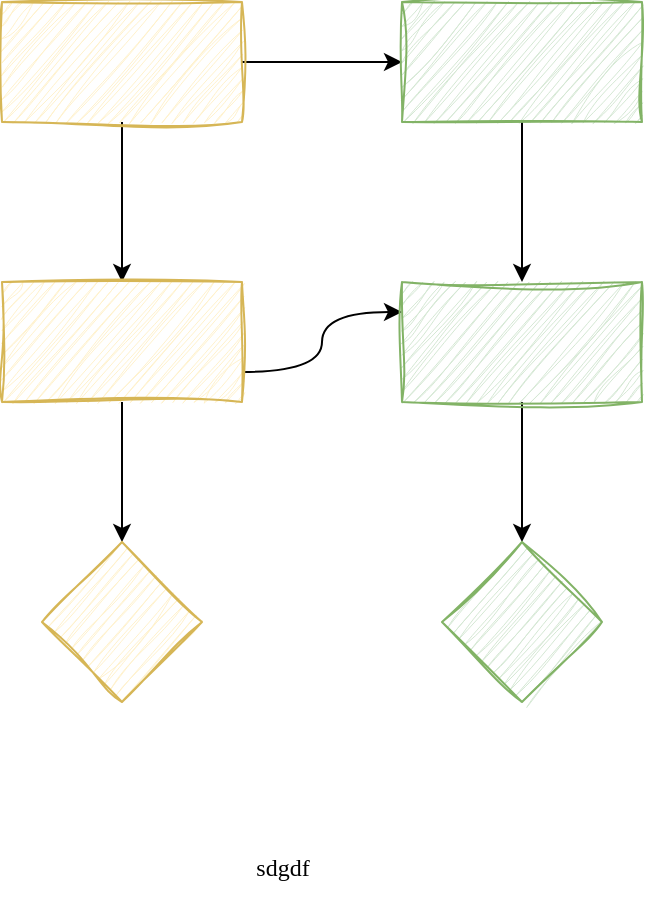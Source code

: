 <mxfile version="22.1.2" type="github">
  <diagram id="N4hHOma0WTvLOwuluIMC" name="第 1 页">
    <mxGraphModel dx="1434" dy="746" grid="1" gridSize="10" guides="1" tooltips="1" connect="1" arrows="1" fold="1" page="1" pageScale="1" pageWidth="827" pageHeight="1169" math="0" shadow="0">
      <root>
        <mxCell id="0" />
        <mxCell id="1" parent="0" />
        <mxCell id="YwhvhihsFh-twyvebQlw-3" value="" style="edgeStyle=orthogonalEdgeStyle;rounded=0;orthogonalLoop=1;jettySize=auto;html=1;" parent="1" source="YwhvhihsFh-twyvebQlw-1" target="YwhvhihsFh-twyvebQlw-2" edge="1">
          <mxGeometry relative="1" as="geometry" />
        </mxCell>
        <mxCell id="YwhvhihsFh-twyvebQlw-7" value="" style="edgeStyle=orthogonalEdgeStyle;rounded=0;orthogonalLoop=1;jettySize=auto;html=1;" parent="1" source="YwhvhihsFh-twyvebQlw-1" target="YwhvhihsFh-twyvebQlw-6" edge="1">
          <mxGeometry relative="1" as="geometry" />
        </mxCell>
        <mxCell id="YwhvhihsFh-twyvebQlw-1" value="" style="rounded=0;whiteSpace=wrap;html=1;fillColor=#fff2cc;strokeColor=#d6b656;sketch=1;curveFitting=1;jiggle=2;" parent="1" vertex="1">
          <mxGeometry x="100" y="170" width="120" height="60" as="geometry" />
        </mxCell>
        <mxCell id="YwhvhihsFh-twyvebQlw-5" value="" style="edgeStyle=orthogonalEdgeStyle;rounded=0;orthogonalLoop=1;jettySize=auto;html=1;" parent="1" source="YwhvhihsFh-twyvebQlw-2" target="YwhvhihsFh-twyvebQlw-4" edge="1">
          <mxGeometry relative="1" as="geometry" />
        </mxCell>
        <mxCell id="YwhvhihsFh-twyvebQlw-12" style="edgeStyle=orthogonalEdgeStyle;orthogonalLoop=1;jettySize=auto;html=1;exitX=1;exitY=0.75;exitDx=0;exitDy=0;entryX=0;entryY=0.25;entryDx=0;entryDy=0;curved=1;" parent="1" source="YwhvhihsFh-twyvebQlw-2" target="YwhvhihsFh-twyvebQlw-8" edge="1">
          <mxGeometry relative="1" as="geometry" />
        </mxCell>
        <mxCell id="YwhvhihsFh-twyvebQlw-2" value="" style="rounded=0;whiteSpace=wrap;html=1;fillColor=#fff2cc;strokeColor=#d6b656;sketch=1;curveFitting=1;jiggle=2;" parent="1" vertex="1">
          <mxGeometry x="100" y="310" width="120" height="60" as="geometry" />
        </mxCell>
        <mxCell id="YwhvhihsFh-twyvebQlw-4" value="" style="rhombus;whiteSpace=wrap;html=1;fillColor=#fff2cc;strokeColor=#d6b656;rounded=0;sketch=1;curveFitting=1;jiggle=2;" parent="1" vertex="1">
          <mxGeometry x="120" y="440" width="80" height="80" as="geometry" />
        </mxCell>
        <mxCell id="YwhvhihsFh-twyvebQlw-9" value="" style="edgeStyle=orthogonalEdgeStyle;rounded=0;orthogonalLoop=1;jettySize=auto;html=1;" parent="1" source="YwhvhihsFh-twyvebQlw-6" target="YwhvhihsFh-twyvebQlw-8" edge="1">
          <mxGeometry relative="1" as="geometry" />
        </mxCell>
        <mxCell id="YwhvhihsFh-twyvebQlw-6" value="" style="rounded=0;whiteSpace=wrap;html=1;fillColor=#d5e8d4;strokeColor=#82b366;sketch=1;curveFitting=1;jiggle=2;" parent="1" vertex="1">
          <mxGeometry x="300" y="170" width="120" height="60" as="geometry" />
        </mxCell>
        <mxCell id="YwhvhihsFh-twyvebQlw-11" value="" style="edgeStyle=orthogonalEdgeStyle;rounded=0;orthogonalLoop=1;jettySize=auto;html=1;" parent="1" source="YwhvhihsFh-twyvebQlw-8" target="YwhvhihsFh-twyvebQlw-10" edge="1">
          <mxGeometry relative="1" as="geometry" />
        </mxCell>
        <mxCell id="YwhvhihsFh-twyvebQlw-8" value="" style="rounded=0;whiteSpace=wrap;html=1;fillColor=#d5e8d4;strokeColor=#82b366;sketch=1;curveFitting=1;jiggle=2;" parent="1" vertex="1">
          <mxGeometry x="300" y="310" width="120" height="60" as="geometry" />
        </mxCell>
        <mxCell id="YwhvhihsFh-twyvebQlw-10" value="" style="rhombus;whiteSpace=wrap;html=1;fillColor=#d5e8d4;strokeColor=#82b366;rounded=0;sketch=1;curveFitting=1;jiggle=2;" parent="1" vertex="1">
          <mxGeometry x="320" y="440" width="80" height="80" as="geometry" />
        </mxCell>
        <mxCell id="5C7ZfnxrqSGQkFej_tRa-1" value="sdgdf" style="text;html=1;align=center;verticalAlign=middle;resizable=0;points=[];autosize=1;strokeColor=none;fillColor=none;fontFamily=Comic Sans MS;fontStyle=0" vertex="1" parent="1">
          <mxGeometry x="210" y="588" width="60" height="30" as="geometry" />
        </mxCell>
      </root>
    </mxGraphModel>
  </diagram>
</mxfile>
